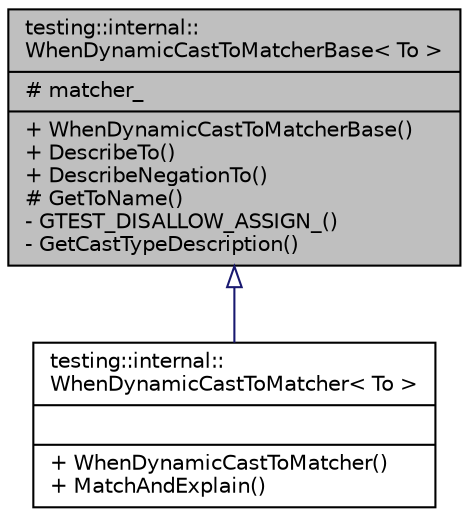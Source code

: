 digraph "testing::internal::WhenDynamicCastToMatcherBase&lt; To &gt;"
{
  edge [fontname="Helvetica",fontsize="10",labelfontname="Helvetica",labelfontsize="10"];
  node [fontname="Helvetica",fontsize="10",shape=record];
  Node0 [label="{testing::internal::\lWhenDynamicCastToMatcherBase\< To \>\n|# matcher_\l|+ WhenDynamicCastToMatcherBase()\l+ DescribeTo()\l+ DescribeNegationTo()\l# GetToName()\l- GTEST_DISALLOW_ASSIGN_()\l- GetCastTypeDescription()\l}",height=0.2,width=0.4,color="black", fillcolor="grey75", style="filled", fontcolor="black"];
  Node0 -> Node1 [dir="back",color="midnightblue",fontsize="10",style="solid",arrowtail="onormal",fontname="Helvetica"];
  Node1 [label="{testing::internal::\lWhenDynamicCastToMatcher\< To \>\n||+ WhenDynamicCastToMatcher()\l+ MatchAndExplain()\l}",height=0.2,width=0.4,color="black", fillcolor="white", style="filled",URL="$d7/d99/classtesting_1_1internal_1_1_when_dynamic_cast_to_matcher.html"];
}
